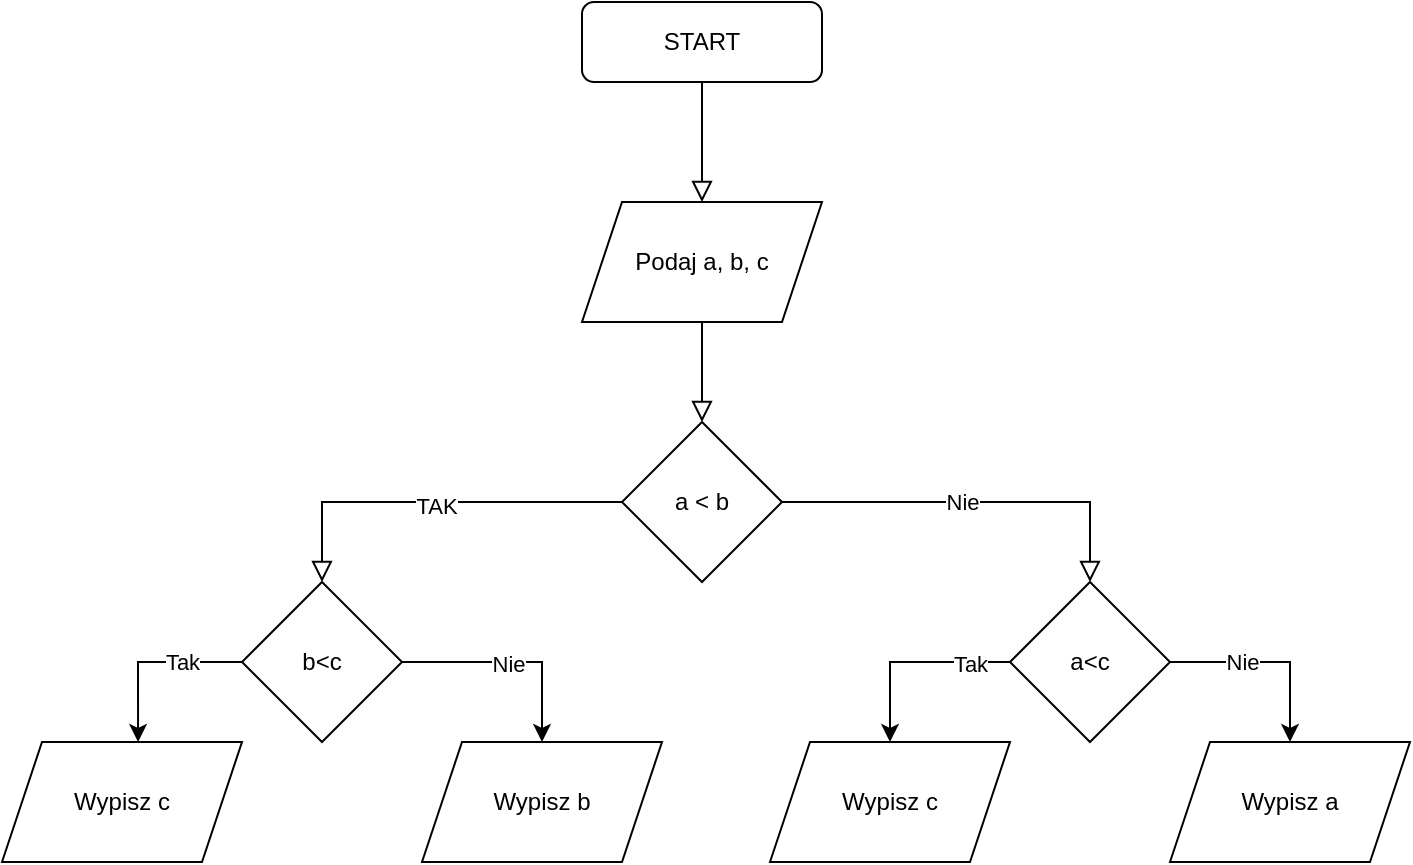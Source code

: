 <mxfile version="20.4.0" type="device"><diagram id="C5RBs43oDa-KdzZeNtuy" name="Page-1"><mxGraphModel dx="2012" dy="655" grid="1" gridSize="10" guides="1" tooltips="1" connect="1" arrows="1" fold="1" page="1" pageScale="1" pageWidth="827" pageHeight="1169" math="0" shadow="0"><root><mxCell id="WIyWlLk6GJQsqaUBKTNV-0"/><mxCell id="WIyWlLk6GJQsqaUBKTNV-1" parent="WIyWlLk6GJQsqaUBKTNV-0"/><mxCell id="WIyWlLk6GJQsqaUBKTNV-2" value="" style="rounded=0;html=1;jettySize=auto;orthogonalLoop=1;fontSize=11;endArrow=block;endFill=0;endSize=8;strokeWidth=1;shadow=0;labelBackgroundColor=none;edgeStyle=orthogonalEdgeStyle;entryX=0.5;entryY=0;entryDx=0;entryDy=0;" parent="WIyWlLk6GJQsqaUBKTNV-1" source="WIyWlLk6GJQsqaUBKTNV-3" target="rkTt9j-S2nvuClMiqYRu-0" edge="1"><mxGeometry relative="1" as="geometry"><mxPoint x="120" y="170" as="targetPoint"/></mxGeometry></mxCell><mxCell id="WIyWlLk6GJQsqaUBKTNV-3" value="START" style="rounded=1;whiteSpace=wrap;html=1;fontSize=12;glass=0;strokeWidth=1;shadow=0;" parent="WIyWlLk6GJQsqaUBKTNV-1" vertex="1"><mxGeometry x="160" y="80" width="120" height="40" as="geometry"/></mxCell><mxCell id="rkTt9j-S2nvuClMiqYRu-0" value="Podaj a, b, c" style="shape=parallelogram;perimeter=parallelogramPerimeter;whiteSpace=wrap;html=1;fixedSize=1;" vertex="1" parent="WIyWlLk6GJQsqaUBKTNV-1"><mxGeometry x="160" y="180" width="120" height="60" as="geometry"/></mxCell><mxCell id="rkTt9j-S2nvuClMiqYRu-2" value="a &amp;lt; b" style="rhombus;whiteSpace=wrap;html=1;" vertex="1" parent="WIyWlLk6GJQsqaUBKTNV-1"><mxGeometry x="180" y="290" width="80" height="80" as="geometry"/></mxCell><mxCell id="rkTt9j-S2nvuClMiqYRu-3" value="" style="rounded=0;html=1;jettySize=auto;orthogonalLoop=1;fontSize=11;endArrow=block;endFill=0;endSize=8;strokeWidth=1;shadow=0;labelBackgroundColor=none;edgeStyle=orthogonalEdgeStyle;entryX=0.5;entryY=0;entryDx=0;entryDy=0;exitX=0.5;exitY=1;exitDx=0;exitDy=0;" edge="1" parent="WIyWlLk6GJQsqaUBKTNV-1" source="rkTt9j-S2nvuClMiqYRu-0" target="rkTt9j-S2nvuClMiqYRu-2"><mxGeometry relative="1" as="geometry"><mxPoint x="230" y="130" as="sourcePoint"/><mxPoint x="230" y="190" as="targetPoint"/></mxGeometry></mxCell><mxCell id="rkTt9j-S2nvuClMiqYRu-16" style="edgeStyle=orthogonalEdgeStyle;rounded=0;orthogonalLoop=1;jettySize=auto;html=1;exitX=0;exitY=0.5;exitDx=0;exitDy=0;entryX=0.5;entryY=0;entryDx=0;entryDy=0;" edge="1" parent="WIyWlLk6GJQsqaUBKTNV-1" source="rkTt9j-S2nvuClMiqYRu-4" target="rkTt9j-S2nvuClMiqYRu-12"><mxGeometry relative="1" as="geometry"/></mxCell><mxCell id="rkTt9j-S2nvuClMiqYRu-22" value="Tak" style="edgeLabel;html=1;align=center;verticalAlign=middle;resizable=0;points=[];" vertex="1" connectable="0" parent="rkTt9j-S2nvuClMiqYRu-16"><mxGeometry x="-0.6" y="1" relative="1" as="geometry"><mxPoint as="offset"/></mxGeometry></mxCell><mxCell id="rkTt9j-S2nvuClMiqYRu-17" style="edgeStyle=orthogonalEdgeStyle;rounded=0;orthogonalLoop=1;jettySize=auto;html=1;exitX=1;exitY=0.5;exitDx=0;exitDy=0;entryX=0.5;entryY=0;entryDx=0;entryDy=0;" edge="1" parent="WIyWlLk6GJQsqaUBKTNV-1" source="rkTt9j-S2nvuClMiqYRu-4" target="rkTt9j-S2nvuClMiqYRu-13"><mxGeometry relative="1" as="geometry"/></mxCell><mxCell id="rkTt9j-S2nvuClMiqYRu-23" value="Nie" style="edgeLabel;html=1;align=center;verticalAlign=middle;resizable=0;points=[];" vertex="1" connectable="0" parent="rkTt9j-S2nvuClMiqYRu-17"><mxGeometry x="-0.08" y="3" relative="1" as="geometry"><mxPoint x="-10" y="3" as="offset"/></mxGeometry></mxCell><mxCell id="rkTt9j-S2nvuClMiqYRu-4" value="a&amp;lt;c" style="rhombus;whiteSpace=wrap;html=1;" vertex="1" parent="WIyWlLk6GJQsqaUBKTNV-1"><mxGeometry x="374" y="370" width="80" height="80" as="geometry"/></mxCell><mxCell id="rkTt9j-S2nvuClMiqYRu-14" style="edgeStyle=orthogonalEdgeStyle;rounded=0;orthogonalLoop=1;jettySize=auto;html=1;entryX=0.567;entryY=0;entryDx=0;entryDy=0;exitX=0;exitY=0.5;exitDx=0;exitDy=0;entryPerimeter=0;" edge="1" parent="WIyWlLk6GJQsqaUBKTNV-1" source="rkTt9j-S2nvuClMiqYRu-5" target="rkTt9j-S2nvuClMiqYRu-10"><mxGeometry relative="1" as="geometry"/></mxCell><mxCell id="rkTt9j-S2nvuClMiqYRu-20" value="Tak" style="edgeLabel;html=1;align=center;verticalAlign=middle;resizable=0;points=[];" vertex="1" connectable="0" parent="rkTt9j-S2nvuClMiqYRu-14"><mxGeometry x="-0.043" y="-3" relative="1" as="geometry"><mxPoint x="14" y="3" as="offset"/></mxGeometry></mxCell><mxCell id="rkTt9j-S2nvuClMiqYRu-15" style="edgeStyle=orthogonalEdgeStyle;rounded=0;orthogonalLoop=1;jettySize=auto;html=1;exitX=1;exitY=0.5;exitDx=0;exitDy=0;entryX=0.5;entryY=0;entryDx=0;entryDy=0;" edge="1" parent="WIyWlLk6GJQsqaUBKTNV-1" source="rkTt9j-S2nvuClMiqYRu-5" target="rkTt9j-S2nvuClMiqYRu-11"><mxGeometry relative="1" as="geometry"/></mxCell><mxCell id="rkTt9j-S2nvuClMiqYRu-21" value="Nie" style="edgeLabel;html=1;align=center;verticalAlign=middle;resizable=0;points=[];" vertex="1" connectable="0" parent="rkTt9j-S2nvuClMiqYRu-15"><mxGeometry x="-0.036" y="-1" relative="1" as="geometry"><mxPoint as="offset"/></mxGeometry></mxCell><mxCell id="rkTt9j-S2nvuClMiqYRu-5" value="b&amp;lt;c" style="rhombus;whiteSpace=wrap;html=1;" vertex="1" parent="WIyWlLk6GJQsqaUBKTNV-1"><mxGeometry x="-10" y="370" width="80" height="80" as="geometry"/></mxCell><mxCell id="rkTt9j-S2nvuClMiqYRu-6" value="" style="rounded=0;html=1;jettySize=auto;orthogonalLoop=1;fontSize=11;endArrow=block;endFill=0;endSize=8;strokeWidth=1;shadow=0;labelBackgroundColor=none;edgeStyle=orthogonalEdgeStyle;entryX=0.5;entryY=0;entryDx=0;entryDy=0;exitX=0;exitY=0.5;exitDx=0;exitDy=0;" edge="1" parent="WIyWlLk6GJQsqaUBKTNV-1" source="rkTt9j-S2nvuClMiqYRu-2" target="rkTt9j-S2nvuClMiqYRu-5"><mxGeometry relative="1" as="geometry"><mxPoint x="230" y="250" as="sourcePoint"/><mxPoint x="230" y="300" as="targetPoint"/></mxGeometry></mxCell><mxCell id="rkTt9j-S2nvuClMiqYRu-18" value="TAK" style="edgeLabel;html=1;align=center;verticalAlign=middle;resizable=0;points=[];" vertex="1" connectable="0" parent="rkTt9j-S2nvuClMiqYRu-6"><mxGeometry x="-0.021" y="2" relative="1" as="geometry"><mxPoint as="offset"/></mxGeometry></mxCell><mxCell id="rkTt9j-S2nvuClMiqYRu-7" value="" style="rounded=0;html=1;jettySize=auto;orthogonalLoop=1;fontSize=11;endArrow=block;endFill=0;endSize=8;strokeWidth=1;shadow=0;labelBackgroundColor=none;edgeStyle=orthogonalEdgeStyle;entryX=0.5;entryY=0;entryDx=0;entryDy=0;exitX=1;exitY=0.5;exitDx=0;exitDy=0;" edge="1" parent="WIyWlLk6GJQsqaUBKTNV-1" source="rkTt9j-S2nvuClMiqYRu-2" target="rkTt9j-S2nvuClMiqYRu-4"><mxGeometry relative="1" as="geometry"><mxPoint x="230" y="250" as="sourcePoint"/><mxPoint x="230" y="300" as="targetPoint"/></mxGeometry></mxCell><mxCell id="rkTt9j-S2nvuClMiqYRu-19" value="Nie" style="edgeLabel;html=1;align=center;verticalAlign=middle;resizable=0;points=[];" vertex="1" connectable="0" parent="rkTt9j-S2nvuClMiqYRu-7"><mxGeometry x="-0.021" y="3" relative="1" as="geometry"><mxPoint x="-5" y="3" as="offset"/></mxGeometry></mxCell><mxCell id="rkTt9j-S2nvuClMiqYRu-10" value="Wypisz c" style="shape=parallelogram;perimeter=parallelogramPerimeter;whiteSpace=wrap;html=1;fixedSize=1;" vertex="1" parent="WIyWlLk6GJQsqaUBKTNV-1"><mxGeometry x="-130" y="450" width="120" height="60" as="geometry"/></mxCell><mxCell id="rkTt9j-S2nvuClMiqYRu-11" value="Wypisz b" style="shape=parallelogram;perimeter=parallelogramPerimeter;whiteSpace=wrap;html=1;fixedSize=1;" vertex="1" parent="WIyWlLk6GJQsqaUBKTNV-1"><mxGeometry x="80" y="450" width="120" height="60" as="geometry"/></mxCell><mxCell id="rkTt9j-S2nvuClMiqYRu-12" value="Wypisz c" style="shape=parallelogram;perimeter=parallelogramPerimeter;whiteSpace=wrap;html=1;fixedSize=1;" vertex="1" parent="WIyWlLk6GJQsqaUBKTNV-1"><mxGeometry x="254" y="450" width="120" height="60" as="geometry"/></mxCell><mxCell id="rkTt9j-S2nvuClMiqYRu-13" value="Wypisz a" style="shape=parallelogram;perimeter=parallelogramPerimeter;whiteSpace=wrap;html=1;fixedSize=1;" vertex="1" parent="WIyWlLk6GJQsqaUBKTNV-1"><mxGeometry x="454" y="450" width="120" height="60" as="geometry"/></mxCell></root></mxGraphModel></diagram></mxfile>